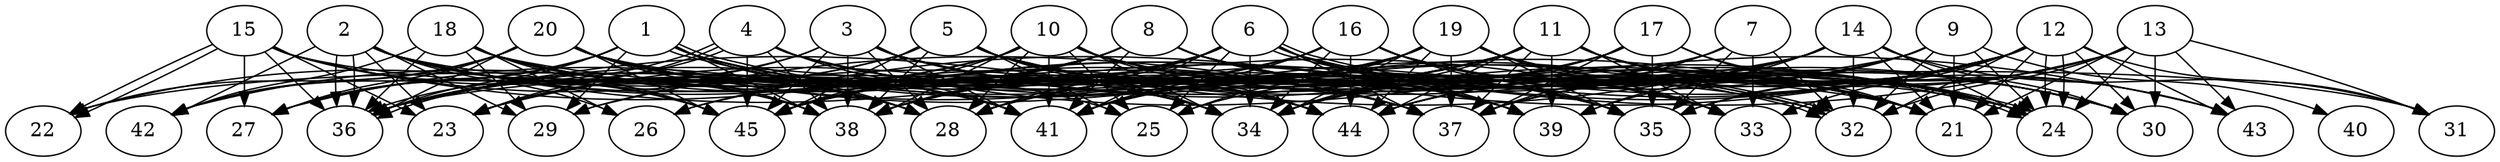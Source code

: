// DAG (tier=3-complex, mode=compute, n=45, ccr=0.469, fat=0.807, density=0.759, regular=0.271, jump=0.207, mindata=1048576, maxdata=16777216)
// DAG automatically generated by daggen at Sun Aug 24 16:33:34 2025
// /home/ermia/Project/Environments/daggen/bin/daggen --dot --ccr 0.469 --fat 0.807 --regular 0.271 --density 0.759 --jump 0.207 --mindata 1048576 --maxdata 16777216 -n 45 
digraph G {
  1 [size="9551445965618020352", alpha="0.12", expect_size="4775722982809010176"]
  1 -> 25 [size ="36013837647872"]
  1 -> 27 [size ="36013837647872"]
  1 -> 28 [size ="36013837647872"]
  1 -> 29 [size ="36013837647872"]
  1 -> 32 [size ="36013837647872"]
  1 -> 32 [size ="36013837647872"]
  1 -> 34 [size ="36013837647872"]
  1 -> 36 [size ="36013837647872"]
  1 -> 37 [size ="36013837647872"]
  1 -> 38 [size ="36013837647872"]
  1 -> 42 [size ="36013837647872"]
  1 -> 44 [size ="36013837647872"]
  2 [size="1951670361275693531136", alpha="0.10", expect_size="975835180637846765568"]
  2 -> 21 [size ="1249379277078528"]
  2 -> 23 [size ="1249379277078528"]
  2 -> 26 [size ="1249379277078528"]
  2 -> 28 [size ="1249379277078528"]
  2 -> 29 [size ="1249379277078528"]
  2 -> 33 [size ="1249379277078528"]
  2 -> 36 [size ="1249379277078528"]
  2 -> 36 [size ="1249379277078528"]
  2 -> 37 [size ="1249379277078528"]
  2 -> 38 [size ="1249379277078528"]
  2 -> 41 [size ="1249379277078528"]
  2 -> 42 [size ="1249379277078528"]
  2 -> 44 [size ="1249379277078528"]
  2 -> 45 [size ="1249379277078528"]
  3 [size="4559112660087036", alpha="0.04", expect_size="2279556330043518"]
  3 -> 21 [size ="101239392043008"]
  3 -> 23 [size ="101239392043008"]
  3 -> 24 [size ="101239392043008"]
  3 -> 28 [size ="101239392043008"]
  3 -> 36 [size ="101239392043008"]
  3 -> 37 [size ="101239392043008"]
  3 -> 38 [size ="101239392043008"]
  3 -> 41 [size ="101239392043008"]
  3 -> 44 [size ="101239392043008"]
  3 -> 45 [size ="101239392043008"]
  4 [size="78507115816994144", alpha="0.05", expect_size="39253557908497072"]
  4 -> 23 [size ="1833718041804800"]
  4 -> 34 [size ="1833718041804800"]
  4 -> 35 [size ="1833718041804800"]
  4 -> 36 [size ="1833718041804800"]
  4 -> 36 [size ="1833718041804800"]
  4 -> 37 [size ="1833718041804800"]
  4 -> 38 [size ="1833718041804800"]
  4 -> 41 [size ="1833718041804800"]
  4 -> 43 [size ="1833718041804800"]
  4 -> 44 [size ="1833718041804800"]
  4 -> 45 [size ="1833718041804800"]
  5 [size="14212323438452236", alpha="0.15", expect_size="7106161719226118"]
  5 -> 21 [size ="277734362185728"]
  5 -> 24 [size ="277734362185728"]
  5 -> 25 [size ="277734362185728"]
  5 -> 27 [size ="277734362185728"]
  5 -> 34 [size ="277734362185728"]
  5 -> 35 [size ="277734362185728"]
  5 -> 36 [size ="277734362185728"]
  5 -> 37 [size ="277734362185728"]
  5 -> 38 [size ="277734362185728"]
  5 -> 44 [size ="277734362185728"]
  5 -> 45 [size ="277734362185728"]
  6 [size="526787416600055119872", alpha="0.15", expect_size="263393708300027559936"]
  6 -> 24 [size ="521811422871552"]
  6 -> 24 [size ="521811422871552"]
  6 -> 25 [size ="521811422871552"]
  6 -> 26 [size ="521811422871552"]
  6 -> 28 [size ="521811422871552"]
  6 -> 30 [size ="521811422871552"]
  6 -> 34 [size ="521811422871552"]
  6 -> 35 [size ="521811422871552"]
  6 -> 36 [size ="521811422871552"]
  6 -> 37 [size ="521811422871552"]
  6 -> 38 [size ="521811422871552"]
  6 -> 39 [size ="521811422871552"]
  6 -> 41 [size ="521811422871552"]
  6 -> 45 [size ="521811422871552"]
  7 [size="474703872838617530368", alpha="0.19", expect_size="237351936419308765184"]
  7 -> 32 [size ="486823839137792"]
  7 -> 33 [size ="486823839137792"]
  7 -> 34 [size ="486823839137792"]
  7 -> 35 [size ="486823839137792"]
  7 -> 37 [size ="486823839137792"]
  7 -> 38 [size ="486823839137792"]
  8 [size="773143411287211900928", alpha="0.12", expect_size="386571705643605950464"]
  8 -> 23 [size ="673901919076352"]
  8 -> 24 [size ="673901919076352"]
  8 -> 29 [size ="673901919076352"]
  8 -> 30 [size ="673901919076352"]
  8 -> 32 [size ="673901919076352"]
  8 -> 35 [size ="673901919076352"]
  8 -> 39 [size ="673901919076352"]
  8 -> 41 [size ="673901919076352"]
  8 -> 42 [size ="673901919076352"]
  8 -> 45 [size ="673901919076352"]
  9 [size="170205360471851139072", alpha="0.00", expect_size="85102680235925569536"]
  9 -> 21 [size ="245700180836352"]
  9 -> 24 [size ="245700180836352"]
  9 -> 32 [size ="245700180836352"]
  9 -> 36 [size ="245700180836352"]
  9 -> 37 [size ="245700180836352"]
  9 -> 39 [size ="245700180836352"]
  9 -> 40 [size ="245700180836352"]
  9 -> 41 [size ="245700180836352"]
  9 -> 44 [size ="245700180836352"]
  10 [size="203621889291320800", alpha="0.06", expect_size="101810944645660400"]
  10 -> 22 [size ="89314927050752"]
  10 -> 23 [size ="89314927050752"]
  10 -> 24 [size ="89314927050752"]
  10 -> 25 [size ="89314927050752"]
  10 -> 28 [size ="89314927050752"]
  10 -> 30 [size ="89314927050752"]
  10 -> 33 [size ="89314927050752"]
  10 -> 34 [size ="89314927050752"]
  10 -> 35 [size ="89314927050752"]
  10 -> 38 [size ="89314927050752"]
  10 -> 39 [size ="89314927050752"]
  10 -> 41 [size ="89314927050752"]
  10 -> 44 [size ="89314927050752"]
  10 -> 45 [size ="89314927050752"]
  11 [size="560963682942725390336", alpha="0.07", expect_size="280481841471362695168"]
  11 -> 21 [size ="544143130492928"]
  11 -> 23 [size ="544143130492928"]
  11 -> 24 [size ="544143130492928"]
  11 -> 28 [size ="544143130492928"]
  11 -> 30 [size ="544143130492928"]
  11 -> 33 [size ="544143130492928"]
  11 -> 34 [size ="544143130492928"]
  11 -> 37 [size ="544143130492928"]
  11 -> 38 [size ="544143130492928"]
  11 -> 39 [size ="544143130492928"]
  11 -> 41 [size ="544143130492928"]
  11 -> 43 [size ="544143130492928"]
  11 -> 44 [size ="544143130492928"]
  11 -> 45 [size ="544143130492928"]
  12 [size="4642405808702859771904", alpha="0.06", expect_size="2321202904351429885952"]
  12 -> 21 [size ="2226308721410048"]
  12 -> 24 [size ="2226308721410048"]
  12 -> 24 [size ="2226308721410048"]
  12 -> 28 [size ="2226308721410048"]
  12 -> 29 [size ="2226308721410048"]
  12 -> 30 [size ="2226308721410048"]
  12 -> 31 [size ="2226308721410048"]
  12 -> 32 [size ="2226308721410048"]
  12 -> 33 [size ="2226308721410048"]
  12 -> 34 [size ="2226308721410048"]
  12 -> 35 [size ="2226308721410048"]
  12 -> 37 [size ="2226308721410048"]
  12 -> 38 [size ="2226308721410048"]
  12 -> 43 [size ="2226308721410048"]
  12 -> 44 [size ="2226308721410048"]
  12 -> 45 [size ="2226308721410048"]
  13 [size="3577354965743494144", alpha="0.04", expect_size="1788677482871747072"]
  13 -> 21 [size ="1395299054518272"]
  13 -> 24 [size ="1395299054518272"]
  13 -> 26 [size ="1395299054518272"]
  13 -> 30 [size ="1395299054518272"]
  13 -> 31 [size ="1395299054518272"]
  13 -> 32 [size ="1395299054518272"]
  13 -> 35 [size ="1395299054518272"]
  13 -> 37 [size ="1395299054518272"]
  13 -> 43 [size ="1395299054518272"]
  13 -> 44 [size ="1395299054518272"]
  14 [size="3032472844143685", alpha="0.14", expect_size="1516236422071842"]
  14 -> 21 [size ="194968371068928"]
  14 -> 22 [size ="194968371068928"]
  14 -> 24 [size ="194968371068928"]
  14 -> 28 [size ="194968371068928"]
  14 -> 30 [size ="194968371068928"]
  14 -> 31 [size ="194968371068928"]
  14 -> 32 [size ="194968371068928"]
  14 -> 34 [size ="194968371068928"]
  14 -> 36 [size ="194968371068928"]
  14 -> 39 [size ="194968371068928"]
  14 -> 44 [size ="194968371068928"]
  15 [size="4173900686312228864", alpha="0.06", expect_size="2086950343156114432"]
  15 -> 22 [size ="1437811303514112"]
  15 -> 22 [size ="1437811303514112"]
  15 -> 23 [size ="1437811303514112"]
  15 -> 27 [size ="1437811303514112"]
  15 -> 28 [size ="1437811303514112"]
  15 -> 32 [size ="1437811303514112"]
  15 -> 34 [size ="1437811303514112"]
  15 -> 36 [size ="1437811303514112"]
  15 -> 39 [size ="1437811303514112"]
  15 -> 45 [size ="1437811303514112"]
  16 [size="446852124107293589504", alpha="0.14", expect_size="223426062053646794752"]
  16 -> 21 [size ="467590707150848"]
  16 -> 24 [size ="467590707150848"]
  16 -> 27 [size ="467590707150848"]
  16 -> 33 [size ="467590707150848"]
  16 -> 34 [size ="467590707150848"]
  16 -> 35 [size ="467590707150848"]
  16 -> 38 [size ="467590707150848"]
  16 -> 41 [size ="467590707150848"]
  16 -> 44 [size ="467590707150848"]
  16 -> 45 [size ="467590707150848"]
  17 [size="214634312397647511552", alpha="0.09", expect_size="107317156198823755776"]
  17 -> 21 [size ="286784772636672"]
  17 -> 24 [size ="286784772636672"]
  17 -> 25 [size ="286784772636672"]
  17 -> 28 [size ="286784772636672"]
  17 -> 34 [size ="286784772636672"]
  17 -> 35 [size ="286784772636672"]
  17 -> 37 [size ="286784772636672"]
  17 -> 41 [size ="286784772636672"]
  18 [size="35198443060751188", alpha="0.07", expect_size="17599221530375594"]
  18 -> 24 [size ="1766868754890752"]
  18 -> 26 [size ="1766868754890752"]
  18 -> 28 [size ="1766868754890752"]
  18 -> 29 [size ="1766868754890752"]
  18 -> 34 [size ="1766868754890752"]
  18 -> 36 [size ="1766868754890752"]
  18 -> 37 [size ="1766868754890752"]
  18 -> 38 [size ="1766868754890752"]
  18 -> 41 [size ="1766868754890752"]
  18 -> 42 [size ="1766868754890752"]
  18 -> 45 [size ="1766868754890752"]
  19 [size="1077611934986505551872", alpha="0.12", expect_size="538805967493252775936"]
  19 -> 21 [size ="840875273879552"]
  19 -> 25 [size ="840875273879552"]
  19 -> 28 [size ="840875273879552"]
  19 -> 33 [size ="840875273879552"]
  19 -> 34 [size ="840875273879552"]
  19 -> 35 [size ="840875273879552"]
  19 -> 36 [size ="840875273879552"]
  19 -> 37 [size ="840875273879552"]
  19 -> 41 [size ="840875273879552"]
  19 -> 43 [size ="840875273879552"]
  19 -> 44 [size ="840875273879552"]
  19 -> 45 [size ="840875273879552"]
  20 [size="142432926695424000000", alpha="0.01", expect_size="71216463347712000000"]
  20 -> 21 [size ="218187694080000"]
  20 -> 22 [size ="218187694080000"]
  20 -> 27 [size ="218187694080000"]
  20 -> 28 [size ="218187694080000"]
  20 -> 31 [size ="218187694080000"]
  20 -> 32 [size ="218187694080000"]
  20 -> 36 [size ="218187694080000"]
  20 -> 38 [size ="218187694080000"]
  20 -> 41 [size ="218187694080000"]
  20 -> 42 [size ="218187694080000"]
  20 -> 44 [size ="218187694080000"]
  20 -> 45 [size ="218187694080000"]
  21 [size="21703070423634149376", alpha="0.07", expect_size="10851535211817074688"]
  22 [size="9142544506145472512", alpha="0.17", expect_size="4571272253072736256"]
  23 [size="52816092173336313856", alpha="0.12", expect_size="26408046086668156928"]
  24 [size="49248622899900080", alpha="0.10", expect_size="24624311449950040"]
  25 [size="27063986480094380032", alpha="0.00", expect_size="13531993240047190016"]
  26 [size="362449810425491136", alpha="0.16", expect_size="181224905212745568"]
  27 [size="20337151282999688", alpha="0.05", expect_size="10168575641499844"]
  28 [size="214084156362600742912", alpha="0.08", expect_size="107042078181300371456"]
  29 [size="5523452089378762", alpha="0.05", expect_size="2761726044689381"]
  30 [size="3370468614591806464", alpha="0.18", expect_size="1685234307295903232"]
  31 [size="12716771309528594", alpha="0.12", expect_size="6358385654764297"]
  32 [size="15872102442258418", alpha="0.09", expect_size="7936051221129209"]
  33 [size="16790705766741706", alpha="0.01", expect_size="8395352883370853"]
  34 [size="3269686609100243456", alpha="0.14", expect_size="1634843304550121728"]
  35 [size="1646909250394111488", alpha="0.03", expect_size="823454625197055744"]
  36 [size="847613299628139610112", alpha="0.15", expect_size="423806649814069805056"]
  37 [size="1730410872606045184", alpha="0.10", expect_size="865205436303022592"]
  38 [size="63193383866601248", alpha="0.12", expect_size="31596691933300624"]
  39 [size="429485713043245498368", alpha="0.15", expect_size="214742856521622749184"]
  40 [size="37032392239185544", alpha="0.12", expect_size="18516196119592772"]
  41 [size="776825808985351552", alpha="0.03", expect_size="388412904492675776"]
  42 [size="769217305556408192", alpha="0.04", expect_size="384608652778204096"]
  43 [size="76965187083249680", alpha="0.06", expect_size="38482593541624840"]
  44 [size="1596092124866838", alpha="0.16", expect_size="798046062433419"]
  45 [size="109357988065574912000", alpha="0.08", expect_size="54678994032787456000"]
}